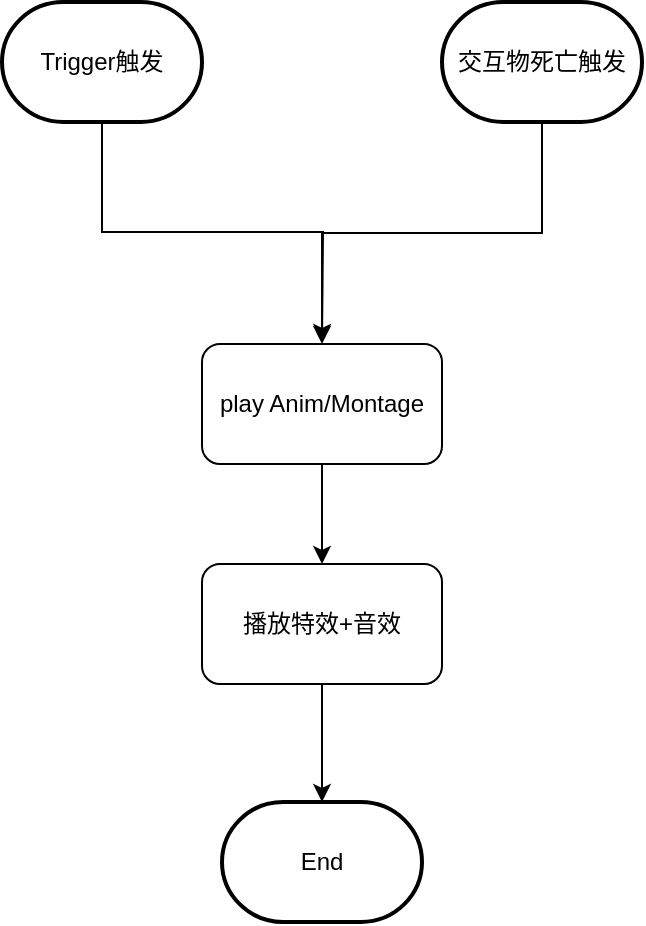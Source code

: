 <mxfile version="21.2.9" type="github">
  <diagram name="第 1 页" id="W2D0JeOxkUditP7dJbRR">
    <mxGraphModel dx="1430" dy="775" grid="0" gridSize="10" guides="1" tooltips="1" connect="1" arrows="1" fold="1" page="0" pageScale="1" pageWidth="827" pageHeight="1169" math="0" shadow="0">
      <root>
        <mxCell id="0" />
        <mxCell id="1" parent="0" />
        <mxCell id="kBFMugo4rH3bvR0RnfEy-7" style="edgeStyle=orthogonalEdgeStyle;rounded=0;orthogonalLoop=1;jettySize=auto;html=1;exitX=0.5;exitY=1;exitDx=0;exitDy=0;" edge="1" parent="1" source="kBFMugo4rH3bvR0RnfEy-1" target="kBFMugo4rH3bvR0RnfEy-6">
          <mxGeometry relative="1" as="geometry" />
        </mxCell>
        <mxCell id="kBFMugo4rH3bvR0RnfEy-1" value="play Anim/Montage" style="rounded=1;whiteSpace=wrap;html=1;" vertex="1" parent="1">
          <mxGeometry x="380" y="211" width="120" height="60" as="geometry" />
        </mxCell>
        <mxCell id="kBFMugo4rH3bvR0RnfEy-5" style="edgeStyle=orthogonalEdgeStyle;rounded=0;orthogonalLoop=1;jettySize=auto;html=1;exitX=0.5;exitY=1;exitDx=0;exitDy=0;exitPerimeter=0;" edge="1" parent="1" source="kBFMugo4rH3bvR0RnfEy-2">
          <mxGeometry relative="1" as="geometry">
            <mxPoint x="440" y="210" as="targetPoint" />
          </mxGeometry>
        </mxCell>
        <mxCell id="kBFMugo4rH3bvR0RnfEy-2" value="Trigger触发" style="strokeWidth=2;html=1;shape=mxgraph.flowchart.terminator;whiteSpace=wrap;" vertex="1" parent="1">
          <mxGeometry x="280" y="40" width="100" height="60" as="geometry" />
        </mxCell>
        <mxCell id="kBFMugo4rH3bvR0RnfEy-4" style="edgeStyle=orthogonalEdgeStyle;rounded=0;orthogonalLoop=1;jettySize=auto;html=1;exitX=0.5;exitY=1;exitDx=0;exitDy=0;exitPerimeter=0;entryX=0.5;entryY=0;entryDx=0;entryDy=0;" edge="1" parent="1" source="kBFMugo4rH3bvR0RnfEy-3" target="kBFMugo4rH3bvR0RnfEy-1">
          <mxGeometry relative="1" as="geometry" />
        </mxCell>
        <mxCell id="kBFMugo4rH3bvR0RnfEy-3" value="交互物死亡触发" style="strokeWidth=2;html=1;shape=mxgraph.flowchart.terminator;whiteSpace=wrap;" vertex="1" parent="1">
          <mxGeometry x="500" y="40" width="100" height="60" as="geometry" />
        </mxCell>
        <mxCell id="kBFMugo4rH3bvR0RnfEy-9" style="edgeStyle=orthogonalEdgeStyle;rounded=0;orthogonalLoop=1;jettySize=auto;html=1;exitX=0.5;exitY=1;exitDx=0;exitDy=0;" edge="1" parent="1" source="kBFMugo4rH3bvR0RnfEy-6" target="kBFMugo4rH3bvR0RnfEy-8">
          <mxGeometry relative="1" as="geometry" />
        </mxCell>
        <mxCell id="kBFMugo4rH3bvR0RnfEy-6" value="播放特效+音效" style="rounded=1;whiteSpace=wrap;html=1;" vertex="1" parent="1">
          <mxGeometry x="380" y="321" width="120" height="60" as="geometry" />
        </mxCell>
        <mxCell id="kBFMugo4rH3bvR0RnfEy-8" value="End" style="strokeWidth=2;html=1;shape=mxgraph.flowchart.terminator;whiteSpace=wrap;" vertex="1" parent="1">
          <mxGeometry x="390" y="440" width="100" height="60" as="geometry" />
        </mxCell>
      </root>
    </mxGraphModel>
  </diagram>
</mxfile>
